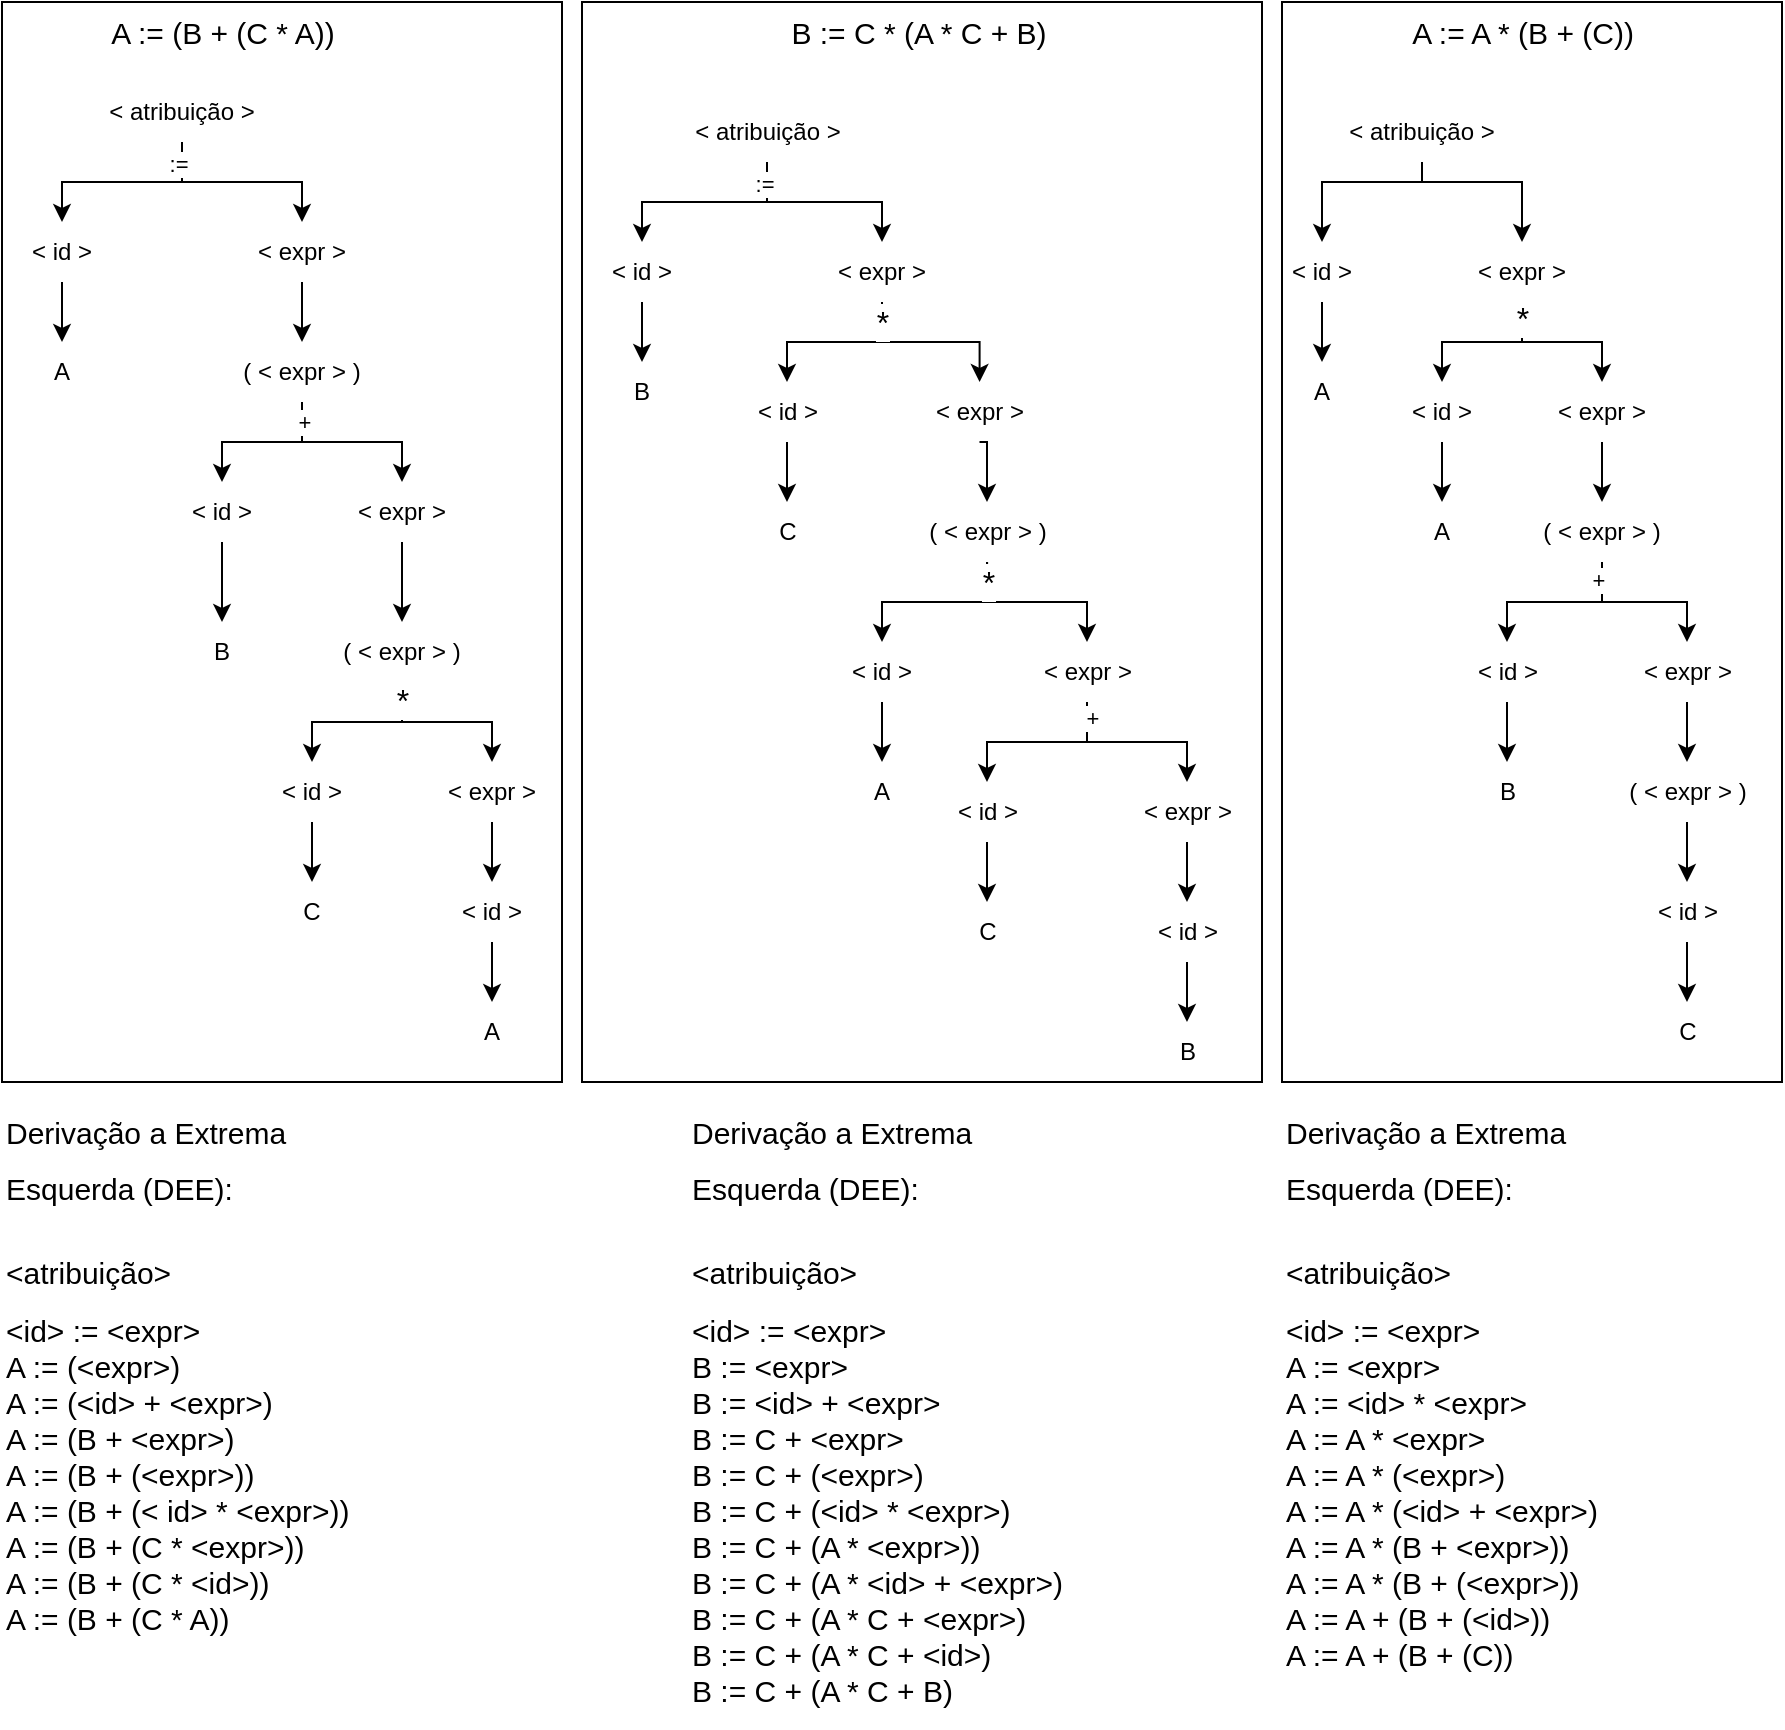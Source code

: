 <mxfile version="24.2.0" type="github">
  <diagram name="Página-1" id="vxXSESlD7XZ-F8BN0urh">
    <mxGraphModel dx="880" dy="468" grid="1" gridSize="10" guides="1" tooltips="1" connect="1" arrows="1" fold="1" page="1" pageScale="1" pageWidth="827" pageHeight="1169" math="0" shadow="0">
      <root>
        <mxCell id="0" />
        <mxCell id="1" parent="0" />
        <mxCell id="1_XWNxoa_SIUywmF1jDj-64" value="" style="rounded=0;whiteSpace=wrap;html=1;" parent="1" vertex="1">
          <mxGeometry x="640" width="250" height="540" as="geometry" />
        </mxCell>
        <mxCell id="1_XWNxoa_SIUywmF1jDj-63" value="" style="rounded=0;whiteSpace=wrap;html=1;" parent="1" vertex="1">
          <mxGeometry x="290" width="340" height="540" as="geometry" />
        </mxCell>
        <mxCell id="-o285TeNuFn4jJfjmSbg-102" value="" style="rounded=0;whiteSpace=wrap;html=1;" parent="1" vertex="1">
          <mxGeometry width="280" height="540" as="geometry" />
        </mxCell>
        <mxCell id="-o285TeNuFn4jJfjmSbg-8" style="edgeStyle=orthogonalEdgeStyle;rounded=0;orthogonalLoop=1;jettySize=auto;html=1;entryX=0.5;entryY=0;entryDx=0;entryDy=0;" parent="1" source="-o285TeNuFn4jJfjmSbg-1" target="-o285TeNuFn4jJfjmSbg-2" edge="1">
          <mxGeometry relative="1" as="geometry" />
        </mxCell>
        <mxCell id="-o285TeNuFn4jJfjmSbg-9" style="edgeStyle=orthogonalEdgeStyle;rounded=0;orthogonalLoop=1;jettySize=auto;html=1;exitX=0.5;exitY=1;exitDx=0;exitDy=0;entryX=0.5;entryY=0;entryDx=0;entryDy=0;" parent="1" source="-o285TeNuFn4jJfjmSbg-1" target="-o285TeNuFn4jJfjmSbg-3" edge="1">
          <mxGeometry relative="1" as="geometry" />
        </mxCell>
        <mxCell id="-o285TeNuFn4jJfjmSbg-30" value=":=" style="edgeLabel;html=1;align=center;verticalAlign=middle;resizable=0;points=[];" parent="-o285TeNuFn4jJfjmSbg-9" vertex="1" connectable="0">
          <mxGeometry x="-0.78" y="-2" relative="1" as="geometry">
            <mxPoint as="offset" />
          </mxGeometry>
        </mxCell>
        <mxCell id="-o285TeNuFn4jJfjmSbg-1" value="&amp;lt; atribuição &amp;gt;" style="text;html=1;align=center;verticalAlign=middle;whiteSpace=wrap;rounded=0;" parent="1" vertex="1">
          <mxGeometry x="50" y="40" width="80" height="30" as="geometry" />
        </mxCell>
        <mxCell id="-o285TeNuFn4jJfjmSbg-22" style="edgeStyle=orthogonalEdgeStyle;rounded=0;orthogonalLoop=1;jettySize=auto;html=1;exitX=0.5;exitY=1;exitDx=0;exitDy=0;entryX=0.5;entryY=0;entryDx=0;entryDy=0;" parent="1" source="-o285TeNuFn4jJfjmSbg-2" target="-o285TeNuFn4jJfjmSbg-11" edge="1">
          <mxGeometry relative="1" as="geometry" />
        </mxCell>
        <mxCell id="-o285TeNuFn4jJfjmSbg-2" value="&amp;lt; id &amp;gt;" style="text;html=1;align=center;verticalAlign=middle;whiteSpace=wrap;rounded=0;" parent="1" vertex="1">
          <mxGeometry y="110" width="60" height="30" as="geometry" />
        </mxCell>
        <mxCell id="-o285TeNuFn4jJfjmSbg-23" style="edgeStyle=orthogonalEdgeStyle;rounded=0;orthogonalLoop=1;jettySize=auto;html=1;exitX=0.5;exitY=1;exitDx=0;exitDy=0;entryX=0.5;entryY=0;entryDx=0;entryDy=0;" parent="1" source="-o285TeNuFn4jJfjmSbg-3" target="-o285TeNuFn4jJfjmSbg-12" edge="1">
          <mxGeometry relative="1" as="geometry" />
        </mxCell>
        <mxCell id="-o285TeNuFn4jJfjmSbg-3" value="&amp;lt; expr &amp;gt;" style="text;html=1;align=center;verticalAlign=middle;whiteSpace=wrap;rounded=0;" parent="1" vertex="1">
          <mxGeometry x="120" y="110" width="60" height="30" as="geometry" />
        </mxCell>
        <mxCell id="-o285TeNuFn4jJfjmSbg-7" value="&lt;font style=&quot;font-size: 15px;&quot;&gt;A := (B + (C * A))&lt;/font&gt;" style="text;html=1;align=center;verticalAlign=middle;whiteSpace=wrap;rounded=0;fontSize=15;" parent="1" vertex="1">
          <mxGeometry x="42.5" width="135" height="30" as="geometry" />
        </mxCell>
        <mxCell id="-o285TeNuFn4jJfjmSbg-11" value="A" style="text;html=1;align=center;verticalAlign=middle;whiteSpace=wrap;rounded=0;" parent="1" vertex="1">
          <mxGeometry y="170" width="60" height="30" as="geometry" />
        </mxCell>
        <mxCell id="-o285TeNuFn4jJfjmSbg-24" style="edgeStyle=orthogonalEdgeStyle;rounded=0;orthogonalLoop=1;jettySize=auto;html=1;exitX=0.5;exitY=1;exitDx=0;exitDy=0;entryX=0.5;entryY=0;entryDx=0;entryDy=0;" parent="1" source="-o285TeNuFn4jJfjmSbg-12" target="-o285TeNuFn4jJfjmSbg-14" edge="1">
          <mxGeometry relative="1" as="geometry" />
        </mxCell>
        <mxCell id="-o285TeNuFn4jJfjmSbg-25" style="edgeStyle=orthogonalEdgeStyle;rounded=0;orthogonalLoop=1;jettySize=auto;html=1;exitX=0.5;exitY=1;exitDx=0;exitDy=0;entryX=0.5;entryY=0;entryDx=0;entryDy=0;" parent="1" source="-o285TeNuFn4jJfjmSbg-12" target="-o285TeNuFn4jJfjmSbg-16" edge="1">
          <mxGeometry relative="1" as="geometry" />
        </mxCell>
        <mxCell id="-o285TeNuFn4jJfjmSbg-31" value="+" style="edgeLabel;html=1;align=center;verticalAlign=middle;resizable=0;points=[];" parent="-o285TeNuFn4jJfjmSbg-25" vertex="1" connectable="0">
          <mxGeometry x="-0.778" y="1" relative="1" as="geometry">
            <mxPoint as="offset" />
          </mxGeometry>
        </mxCell>
        <mxCell id="-o285TeNuFn4jJfjmSbg-12" value="( &amp;lt; expr &amp;gt; )" style="text;html=1;align=center;verticalAlign=middle;whiteSpace=wrap;rounded=0;" parent="1" vertex="1">
          <mxGeometry x="115" y="170" width="70" height="30" as="geometry" />
        </mxCell>
        <mxCell id="-o285TeNuFn4jJfjmSbg-33" style="edgeStyle=orthogonalEdgeStyle;rounded=0;orthogonalLoop=1;jettySize=auto;html=1;exitX=0.5;exitY=1;exitDx=0;exitDy=0;entryX=0.5;entryY=0;entryDx=0;entryDy=0;" parent="1" source="-o285TeNuFn4jJfjmSbg-14" target="-o285TeNuFn4jJfjmSbg-32" edge="1">
          <mxGeometry relative="1" as="geometry" />
        </mxCell>
        <mxCell id="-o285TeNuFn4jJfjmSbg-14" value="&amp;lt; id &amp;gt;" style="text;html=1;align=center;verticalAlign=middle;whiteSpace=wrap;rounded=0;" parent="1" vertex="1">
          <mxGeometry x="80" y="240" width="60" height="30" as="geometry" />
        </mxCell>
        <mxCell id="-o285TeNuFn4jJfjmSbg-26" style="edgeStyle=orthogonalEdgeStyle;rounded=0;orthogonalLoop=1;jettySize=auto;html=1;exitX=0.5;exitY=1;exitDx=0;exitDy=0;entryX=0.5;entryY=0;entryDx=0;entryDy=0;" parent="1" source="-o285TeNuFn4jJfjmSbg-16" target="-o285TeNuFn4jJfjmSbg-19" edge="1">
          <mxGeometry relative="1" as="geometry" />
        </mxCell>
        <mxCell id="-o285TeNuFn4jJfjmSbg-16" value="&amp;lt; expr &amp;gt;" style="text;html=1;align=center;verticalAlign=middle;whiteSpace=wrap;rounded=0;" parent="1" vertex="1">
          <mxGeometry x="170" y="240" width="60" height="30" as="geometry" />
        </mxCell>
        <mxCell id="-o285TeNuFn4jJfjmSbg-27" style="edgeStyle=orthogonalEdgeStyle;rounded=0;orthogonalLoop=1;jettySize=auto;html=1;exitX=0.5;exitY=1;exitDx=0;exitDy=0;entryX=0.5;entryY=0;entryDx=0;entryDy=0;" parent="1" source="-o285TeNuFn4jJfjmSbg-19" target="-o285TeNuFn4jJfjmSbg-20" edge="1">
          <mxGeometry relative="1" as="geometry" />
        </mxCell>
        <mxCell id="-o285TeNuFn4jJfjmSbg-28" style="edgeStyle=orthogonalEdgeStyle;rounded=0;orthogonalLoop=1;jettySize=auto;html=1;exitX=0.5;exitY=1;exitDx=0;exitDy=0;entryX=0.5;entryY=0;entryDx=0;entryDy=0;" parent="1" source="-o285TeNuFn4jJfjmSbg-19" target="-o285TeNuFn4jJfjmSbg-21" edge="1">
          <mxGeometry relative="1" as="geometry" />
        </mxCell>
        <mxCell id="9Lkq-D2Bd-ajzbh_nx7A-3" value="&lt;font style=&quot;font-size: 16px;&quot;&gt;*&lt;/font&gt;" style="edgeLabel;html=1;align=center;verticalAlign=middle;resizable=0;points=[];" parent="-o285TeNuFn4jJfjmSbg-28" vertex="1" connectable="0">
          <mxGeometry x="-0.783" y="-1" relative="1" as="geometry">
            <mxPoint x="1" as="offset" />
          </mxGeometry>
        </mxCell>
        <mxCell id="-o285TeNuFn4jJfjmSbg-19" value="( &amp;lt; expr &amp;gt; )" style="text;html=1;align=center;verticalAlign=middle;whiteSpace=wrap;rounded=0;" parent="1" vertex="1">
          <mxGeometry x="165" y="310" width="70" height="30" as="geometry" />
        </mxCell>
        <mxCell id="-o285TeNuFn4jJfjmSbg-39" style="edgeStyle=orthogonalEdgeStyle;rounded=0;orthogonalLoop=1;jettySize=auto;html=1;exitX=0.5;exitY=1;exitDx=0;exitDy=0;entryX=0.5;entryY=0;entryDx=0;entryDy=0;" parent="1" source="-o285TeNuFn4jJfjmSbg-20" target="-o285TeNuFn4jJfjmSbg-37" edge="1">
          <mxGeometry relative="1" as="geometry" />
        </mxCell>
        <mxCell id="-o285TeNuFn4jJfjmSbg-20" value="&amp;lt; id &amp;gt;" style="text;html=1;align=center;verticalAlign=middle;whiteSpace=wrap;rounded=0;" parent="1" vertex="1">
          <mxGeometry x="125" y="380" width="60" height="30" as="geometry" />
        </mxCell>
        <mxCell id="-o285TeNuFn4jJfjmSbg-36" style="edgeStyle=orthogonalEdgeStyle;rounded=0;orthogonalLoop=1;jettySize=auto;html=1;exitX=0.5;exitY=1;exitDx=0;exitDy=0;" parent="1" source="-o285TeNuFn4jJfjmSbg-21" target="-o285TeNuFn4jJfjmSbg-34" edge="1">
          <mxGeometry relative="1" as="geometry" />
        </mxCell>
        <mxCell id="-o285TeNuFn4jJfjmSbg-21" value="&amp;lt; expr &amp;gt;" style="text;html=1;align=center;verticalAlign=middle;whiteSpace=wrap;rounded=0;" parent="1" vertex="1">
          <mxGeometry x="215" y="380" width="60" height="30" as="geometry" />
        </mxCell>
        <mxCell id="-o285TeNuFn4jJfjmSbg-32" value="B" style="text;html=1;align=center;verticalAlign=middle;whiteSpace=wrap;rounded=0;" parent="1" vertex="1">
          <mxGeometry x="80" y="310" width="60" height="30" as="geometry" />
        </mxCell>
        <mxCell id="-o285TeNuFn4jJfjmSbg-40" style="edgeStyle=orthogonalEdgeStyle;rounded=0;orthogonalLoop=1;jettySize=auto;html=1;exitX=0.5;exitY=1;exitDx=0;exitDy=0;entryX=0.5;entryY=0;entryDx=0;entryDy=0;" parent="1" source="-o285TeNuFn4jJfjmSbg-34" target="-o285TeNuFn4jJfjmSbg-38" edge="1">
          <mxGeometry relative="1" as="geometry" />
        </mxCell>
        <mxCell id="-o285TeNuFn4jJfjmSbg-34" value="&amp;lt; id &amp;gt;" style="text;html=1;align=center;verticalAlign=middle;whiteSpace=wrap;rounded=0;" parent="1" vertex="1">
          <mxGeometry x="215" y="440" width="60" height="30" as="geometry" />
        </mxCell>
        <mxCell id="-o285TeNuFn4jJfjmSbg-37" value="C" style="text;html=1;align=center;verticalAlign=middle;whiteSpace=wrap;rounded=0;" parent="1" vertex="1">
          <mxGeometry x="125" y="440" width="60" height="30" as="geometry" />
        </mxCell>
        <mxCell id="-o285TeNuFn4jJfjmSbg-38" value="A" style="text;html=1;align=center;verticalAlign=middle;whiteSpace=wrap;rounded=0;" parent="1" vertex="1">
          <mxGeometry x="215" y="500" width="60" height="30" as="geometry" />
        </mxCell>
        <mxCell id="-o285TeNuFn4jJfjmSbg-44" value="&lt;font style=&quot;font-size: 15px;&quot;&gt;B := C * (A * C + B)&lt;/font&gt;" style="text;html=1;align=center;verticalAlign=middle;whiteSpace=wrap;rounded=0;fontSize=15;" parent="1" vertex="1">
          <mxGeometry x="391.25" width="135" height="30" as="geometry" />
        </mxCell>
        <mxCell id="-o285TeNuFn4jJfjmSbg-50" style="edgeStyle=orthogonalEdgeStyle;rounded=0;orthogonalLoop=1;jettySize=auto;html=1;entryX=0.5;entryY=0;entryDx=0;entryDy=0;" parent="1" source="-o285TeNuFn4jJfjmSbg-53" target="-o285TeNuFn4jJfjmSbg-54" edge="1">
          <mxGeometry relative="1" as="geometry" />
        </mxCell>
        <mxCell id="-o285TeNuFn4jJfjmSbg-51" style="edgeStyle=orthogonalEdgeStyle;rounded=0;orthogonalLoop=1;jettySize=auto;html=1;exitX=0.5;exitY=1;exitDx=0;exitDy=0;entryX=0.5;entryY=0;entryDx=0;entryDy=0;" parent="1" source="-o285TeNuFn4jJfjmSbg-53" target="-o285TeNuFn4jJfjmSbg-55" edge="1">
          <mxGeometry relative="1" as="geometry" />
        </mxCell>
        <mxCell id="-o285TeNuFn4jJfjmSbg-52" value=":=" style="edgeLabel;html=1;align=center;verticalAlign=middle;resizable=0;points=[];" parent="-o285TeNuFn4jJfjmSbg-51" vertex="1" connectable="0">
          <mxGeometry x="-0.78" y="-2" relative="1" as="geometry">
            <mxPoint as="offset" />
          </mxGeometry>
        </mxCell>
        <mxCell id="-o285TeNuFn4jJfjmSbg-53" value="&amp;lt; atribuição &amp;gt;" style="text;html=1;align=center;verticalAlign=middle;whiteSpace=wrap;rounded=0;" parent="1" vertex="1">
          <mxGeometry x="342.5" y="50" width="80" height="30" as="geometry" />
        </mxCell>
        <mxCell id="-o285TeNuFn4jJfjmSbg-92" style="edgeStyle=orthogonalEdgeStyle;rounded=0;orthogonalLoop=1;jettySize=auto;html=1;exitX=0.5;exitY=1;exitDx=0;exitDy=0;entryX=0.5;entryY=0;entryDx=0;entryDy=0;" parent="1" source="-o285TeNuFn4jJfjmSbg-54" target="-o285TeNuFn4jJfjmSbg-84" edge="1">
          <mxGeometry relative="1" as="geometry" />
        </mxCell>
        <mxCell id="-o285TeNuFn4jJfjmSbg-54" value="&amp;lt; id &amp;gt;" style="text;html=1;align=center;verticalAlign=middle;whiteSpace=wrap;rounded=0;" parent="1" vertex="1">
          <mxGeometry x="290" y="120" width="60" height="30" as="geometry" />
        </mxCell>
        <mxCell id="-o285TeNuFn4jJfjmSbg-62" style="edgeStyle=orthogonalEdgeStyle;rounded=0;orthogonalLoop=1;jettySize=auto;html=1;exitX=0.5;exitY=1;exitDx=0;exitDy=0;entryX=0.5;entryY=0;entryDx=0;entryDy=0;" parent="1" source="-o285TeNuFn4jJfjmSbg-55" target="-o285TeNuFn4jJfjmSbg-60" edge="1">
          <mxGeometry relative="1" as="geometry" />
        </mxCell>
        <mxCell id="-o285TeNuFn4jJfjmSbg-69" style="edgeStyle=orthogonalEdgeStyle;rounded=0;orthogonalLoop=1;jettySize=auto;html=1;exitX=0.5;exitY=1;exitDx=0;exitDy=0;" parent="1" source="-o285TeNuFn4jJfjmSbg-55" target="-o285TeNuFn4jJfjmSbg-66" edge="1">
          <mxGeometry relative="1" as="geometry" />
        </mxCell>
        <mxCell id="-o285TeNuFn4jJfjmSbg-81" value="&lt;font style=&quot;font-size: 16px;&quot;&gt;*&lt;/font&gt;" style="edgeLabel;html=1;align=center;verticalAlign=middle;resizable=0;points=[];fontSize=16;" parent="-o285TeNuFn4jJfjmSbg-69" vertex="1" connectable="0">
          <mxGeometry x="-0.853" y="2" relative="1" as="geometry">
            <mxPoint x="-2" y="3" as="offset" />
          </mxGeometry>
        </mxCell>
        <mxCell id="-o285TeNuFn4jJfjmSbg-55" value="&amp;lt; expr &amp;gt;" style="text;html=1;align=center;verticalAlign=middle;whiteSpace=wrap;rounded=0;" parent="1" vertex="1">
          <mxGeometry x="410" y="120" width="60" height="30" as="geometry" />
        </mxCell>
        <mxCell id="-o285TeNuFn4jJfjmSbg-91" style="edgeStyle=orthogonalEdgeStyle;rounded=0;orthogonalLoop=1;jettySize=auto;html=1;exitX=0.5;exitY=1;exitDx=0;exitDy=0;entryX=0.5;entryY=0;entryDx=0;entryDy=0;" parent="1" source="-o285TeNuFn4jJfjmSbg-60" target="-o285TeNuFn4jJfjmSbg-86" edge="1">
          <mxGeometry relative="1" as="geometry" />
        </mxCell>
        <mxCell id="-o285TeNuFn4jJfjmSbg-60" value="&amp;lt; id &amp;gt;" style="text;html=1;align=center;verticalAlign=middle;whiteSpace=wrap;rounded=0;" parent="1" vertex="1">
          <mxGeometry x="362.5" y="190" width="60" height="30" as="geometry" />
        </mxCell>
        <mxCell id="-o285TeNuFn4jJfjmSbg-65" style="edgeStyle=orthogonalEdgeStyle;rounded=0;orthogonalLoop=1;jettySize=auto;html=1;exitX=0.5;exitY=1;exitDx=0;exitDy=0;entryX=0.5;entryY=0;entryDx=0;entryDy=0;" parent="1" source="-o285TeNuFn4jJfjmSbg-66" target="-o285TeNuFn4jJfjmSbg-68" edge="1">
          <mxGeometry relative="1" as="geometry" />
        </mxCell>
        <mxCell id="-o285TeNuFn4jJfjmSbg-66" value="&amp;lt; expr &amp;gt;" style="text;html=1;align=center;verticalAlign=middle;whiteSpace=wrap;rounded=0;" parent="1" vertex="1">
          <mxGeometry x="458.75" y="190" width="60" height="30" as="geometry" />
        </mxCell>
        <mxCell id="-o285TeNuFn4jJfjmSbg-74" style="edgeStyle=orthogonalEdgeStyle;rounded=0;orthogonalLoop=1;jettySize=auto;html=1;exitX=0.5;exitY=1;exitDx=0;exitDy=0;" parent="1" source="-o285TeNuFn4jJfjmSbg-68" target="-o285TeNuFn4jJfjmSbg-73" edge="1">
          <mxGeometry relative="1" as="geometry" />
        </mxCell>
        <mxCell id="-o285TeNuFn4jJfjmSbg-75" style="edgeStyle=orthogonalEdgeStyle;rounded=0;orthogonalLoop=1;jettySize=auto;html=1;" parent="1" source="-o285TeNuFn4jJfjmSbg-68" target="-o285TeNuFn4jJfjmSbg-71" edge="1">
          <mxGeometry relative="1" as="geometry" />
        </mxCell>
        <mxCell id="-o285TeNuFn4jJfjmSbg-82" value="*" style="edgeLabel;html=1;align=center;verticalAlign=middle;resizable=0;points=[];fontSize=16;" parent="-o285TeNuFn4jJfjmSbg-75" vertex="1" connectable="0">
          <mxGeometry x="-0.758" y="2" relative="1" as="geometry">
            <mxPoint x="-2" y="-1" as="offset" />
          </mxGeometry>
        </mxCell>
        <mxCell id="-o285TeNuFn4jJfjmSbg-68" value="( &amp;lt; expr &amp;gt; )" style="text;html=1;align=center;verticalAlign=middle;whiteSpace=wrap;rounded=0;" parent="1" vertex="1">
          <mxGeometry x="458.75" y="250" width="67.5" height="30" as="geometry" />
        </mxCell>
        <mxCell id="-o285TeNuFn4jJfjmSbg-90" style="edgeStyle=orthogonalEdgeStyle;rounded=0;orthogonalLoop=1;jettySize=auto;html=1;exitX=0.5;exitY=1;exitDx=0;exitDy=0;entryX=0.5;entryY=0;entryDx=0;entryDy=0;" parent="1" source="-o285TeNuFn4jJfjmSbg-71" target="-o285TeNuFn4jJfjmSbg-87" edge="1">
          <mxGeometry relative="1" as="geometry" />
        </mxCell>
        <mxCell id="-o285TeNuFn4jJfjmSbg-71" value="&amp;lt; id &amp;gt;" style="text;html=1;align=center;verticalAlign=middle;whiteSpace=wrap;rounded=0;" parent="1" vertex="1">
          <mxGeometry x="410" y="320" width="60" height="30" as="geometry" />
        </mxCell>
        <mxCell id="-o285TeNuFn4jJfjmSbg-79" style="edgeStyle=orthogonalEdgeStyle;rounded=0;orthogonalLoop=1;jettySize=auto;html=1;exitX=0.5;exitY=1;exitDx=0;exitDy=0;" parent="1" source="-o285TeNuFn4jJfjmSbg-73" target="-o285TeNuFn4jJfjmSbg-78" edge="1">
          <mxGeometry relative="1" as="geometry" />
        </mxCell>
        <mxCell id="-o285TeNuFn4jJfjmSbg-80" style="edgeStyle=orthogonalEdgeStyle;rounded=0;orthogonalLoop=1;jettySize=auto;html=1;exitX=0.5;exitY=1;exitDx=0;exitDy=0;" parent="1" source="-o285TeNuFn4jJfjmSbg-73" target="-o285TeNuFn4jJfjmSbg-77" edge="1">
          <mxGeometry relative="1" as="geometry" />
        </mxCell>
        <mxCell id="-o285TeNuFn4jJfjmSbg-83" value="+" style="edgeLabel;html=1;align=center;verticalAlign=middle;resizable=0;points=[];" parent="-o285TeNuFn4jJfjmSbg-80" vertex="1" connectable="0">
          <mxGeometry x="-0.831" y="2" relative="1" as="geometry">
            <mxPoint as="offset" />
          </mxGeometry>
        </mxCell>
        <mxCell id="-o285TeNuFn4jJfjmSbg-73" value="&amp;lt; expr &amp;gt;" style="text;html=1;align=center;verticalAlign=middle;whiteSpace=wrap;rounded=0;" parent="1" vertex="1">
          <mxGeometry x="512.5" y="320" width="60" height="30" as="geometry" />
        </mxCell>
        <mxCell id="-o285TeNuFn4jJfjmSbg-93" style="edgeStyle=orthogonalEdgeStyle;rounded=0;orthogonalLoop=1;jettySize=auto;html=1;exitX=0.5;exitY=1;exitDx=0;exitDy=0;entryX=0.5;entryY=0;entryDx=0;entryDy=0;" parent="1" source="-o285TeNuFn4jJfjmSbg-77" target="-o285TeNuFn4jJfjmSbg-88" edge="1">
          <mxGeometry relative="1" as="geometry" />
        </mxCell>
        <mxCell id="-o285TeNuFn4jJfjmSbg-77" value="&amp;lt; id &amp;gt;" style="text;html=1;align=center;verticalAlign=middle;whiteSpace=wrap;rounded=0;" parent="1" vertex="1">
          <mxGeometry x="462.5" y="390" width="60" height="30" as="geometry" />
        </mxCell>
        <mxCell id="-o285TeNuFn4jJfjmSbg-94" style="edgeStyle=orthogonalEdgeStyle;rounded=0;orthogonalLoop=1;jettySize=auto;html=1;exitX=0.5;exitY=1;exitDx=0;exitDy=0;entryX=0.5;entryY=0;entryDx=0;entryDy=0;" parent="1" source="-o285TeNuFn4jJfjmSbg-78" edge="1">
          <mxGeometry relative="1" as="geometry">
            <mxPoint x="592.5" y="450" as="targetPoint" />
          </mxGeometry>
        </mxCell>
        <mxCell id="-o285TeNuFn4jJfjmSbg-78" value="&amp;lt; expr &amp;gt;" style="text;html=1;align=center;verticalAlign=middle;whiteSpace=wrap;rounded=0;" parent="1" vertex="1">
          <mxGeometry x="562.5" y="390" width="60" height="30" as="geometry" />
        </mxCell>
        <mxCell id="-o285TeNuFn4jJfjmSbg-84" value="B" style="text;html=1;align=center;verticalAlign=middle;whiteSpace=wrap;rounded=0;" parent="1" vertex="1">
          <mxGeometry x="290" y="180" width="60" height="30" as="geometry" />
        </mxCell>
        <mxCell id="-o285TeNuFn4jJfjmSbg-86" value="C" style="text;html=1;align=center;verticalAlign=middle;whiteSpace=wrap;rounded=0;" parent="1" vertex="1">
          <mxGeometry x="362.5" y="250" width="60" height="30" as="geometry" />
        </mxCell>
        <mxCell id="-o285TeNuFn4jJfjmSbg-87" value="A" style="text;html=1;align=center;verticalAlign=middle;whiteSpace=wrap;rounded=0;" parent="1" vertex="1">
          <mxGeometry x="410" y="380" width="60" height="30" as="geometry" />
        </mxCell>
        <mxCell id="-o285TeNuFn4jJfjmSbg-88" value="C" style="text;html=1;align=center;verticalAlign=middle;whiteSpace=wrap;rounded=0;" parent="1" vertex="1">
          <mxGeometry x="462.5" y="450" width="60" height="30" as="geometry" />
        </mxCell>
        <mxCell id="-o285TeNuFn4jJfjmSbg-98" style="edgeStyle=orthogonalEdgeStyle;rounded=0;orthogonalLoop=1;jettySize=auto;html=1;exitX=0.5;exitY=1;exitDx=0;exitDy=0;entryX=0.5;entryY=0;entryDx=0;entryDy=0;" parent="1" source="-o285TeNuFn4jJfjmSbg-95" target="-o285TeNuFn4jJfjmSbg-97" edge="1">
          <mxGeometry relative="1" as="geometry" />
        </mxCell>
        <mxCell id="-o285TeNuFn4jJfjmSbg-95" value="&amp;lt; id &amp;gt;" style="text;html=1;align=center;verticalAlign=middle;whiteSpace=wrap;rounded=0;" parent="1" vertex="1">
          <mxGeometry x="562.5" y="450" width="60" height="30" as="geometry" />
        </mxCell>
        <mxCell id="-o285TeNuFn4jJfjmSbg-97" value="B" style="text;html=1;align=center;verticalAlign=middle;whiteSpace=wrap;rounded=0;" parent="1" vertex="1">
          <mxGeometry x="562.5" y="510" width="60" height="30" as="geometry" />
        </mxCell>
        <mxCell id="9Lkq-D2Bd-ajzbh_nx7A-1" value="&lt;h1 style=&quot;margin-top: 0px; font-size: 15px;&quot;&gt;&lt;span style=&quot;font-weight: 400;&quot;&gt;Derivação a Extrema&lt;/span&gt;&lt;/h1&gt;&lt;h1 style=&quot;margin-top: 0px; font-size: 15px;&quot;&gt;&lt;span style=&quot;font-weight: 400;&quot;&gt;Esquerda (DEE):&lt;/span&gt;&lt;/h1&gt;&lt;div&gt;&lt;span style=&quot;font-weight: 400;&quot;&gt;&lt;br&gt;&lt;/span&gt;&lt;/div&gt;&lt;h1 style=&quot;margin-top: 0px; font-size: 15px;&quot;&gt;&lt;font style=&quot;font-size: 15px;&quot;&gt;&lt;span style=&quot;background-color: initial; font-weight: normal;&quot;&gt;&amp;lt;atribuição&amp;gt;&lt;/span&gt;&lt;/font&gt;&lt;/h1&gt;&lt;div&gt;&lt;font style=&quot;font-size: 15px;&quot;&gt;&lt;span style=&quot;background-color: initial; font-weight: normal;&quot;&gt;&amp;lt;id&amp;gt; := &amp;lt;expr&amp;gt;&lt;/span&gt;&lt;/font&gt;&lt;/div&gt;&lt;div style=&quot;font-size: 15px;&quot;&gt;&lt;span style=&quot;background-color: initial;&quot;&gt;&lt;font style=&quot;font-size: 15px;&quot;&gt;A := (&amp;lt;expr&amp;gt;)&lt;/font&gt;&lt;/span&gt;&lt;/div&gt;&lt;div style=&quot;font-size: 15px;&quot;&gt;&lt;span style=&quot;background-color: initial;&quot;&gt;&lt;font style=&quot;font-size: 15px;&quot;&gt;A := (&amp;lt;id&amp;gt; + &amp;lt;expr&amp;gt;)&lt;/font&gt;&lt;/span&gt;&lt;/div&gt;&lt;div style=&quot;font-size: 15px;&quot;&gt;&lt;span style=&quot;background-color: initial;&quot;&gt;&lt;font style=&quot;font-size: 15px;&quot;&gt;A := (B + &amp;lt;expr&amp;gt;)&lt;/font&gt;&lt;/span&gt;&lt;/div&gt;&lt;div style=&quot;font-size: 15px;&quot;&gt;&lt;span style=&quot;background-color: initial;&quot;&gt;&lt;font style=&quot;font-size: 15px;&quot;&gt;A := (B + (&amp;lt;expr&amp;gt;))&amp;nbsp;&lt;/font&gt;&lt;/span&gt;&lt;/div&gt;&lt;div style=&quot;font-size: 15px;&quot;&gt;&lt;span style=&quot;background-color: initial;&quot;&gt;&lt;font style=&quot;font-size: 15px;&quot;&gt;A := (B + (&amp;lt; id&amp;gt; * &amp;lt;expr&amp;gt;))&lt;/font&gt;&lt;/span&gt;&lt;/div&gt;&lt;div style=&quot;font-size: 15px;&quot;&gt;&lt;span style=&quot;background-color: initial;&quot;&gt;&lt;font style=&quot;font-size: 15px;&quot;&gt;A := (B + (C * &amp;lt;expr&amp;gt;))&lt;br&gt;A := (B + (C * &amp;lt;id&amp;gt;))&lt;br&gt;A := (B + (C * A))&amp;nbsp;&lt;/font&gt;&lt;/span&gt;&lt;/div&gt;" style="text;html=1;whiteSpace=wrap;overflow=hidden;rounded=0;" parent="1" vertex="1">
          <mxGeometry y="550" width="180" height="290" as="geometry" />
        </mxCell>
        <mxCell id="9Lkq-D2Bd-ajzbh_nx7A-4" value="&lt;h1 style=&quot;margin-top: 0px; font-size: 15px;&quot;&gt;&lt;span style=&quot;font-weight: 400;&quot;&gt;Derivação a Extrema&lt;/span&gt;&lt;/h1&gt;&lt;h1 style=&quot;margin-top: 0px; font-size: 15px;&quot;&gt;&lt;span style=&quot;font-weight: 400;&quot;&gt;Esquerda (DEE):&lt;/span&gt;&lt;/h1&gt;&lt;div&gt;&lt;span style=&quot;font-weight: 400;&quot;&gt;&lt;br&gt;&lt;/span&gt;&lt;/div&gt;&lt;h1 style=&quot;margin-top: 0px; font-size: 15px;&quot;&gt;&lt;font style=&quot;font-size: 15px;&quot;&gt;&lt;span style=&quot;background-color: initial; font-weight: normal;&quot;&gt;&amp;lt;atribuição&amp;gt;&lt;/span&gt;&lt;br&gt;&lt;/font&gt;&lt;/h1&gt;&lt;div&gt;&lt;font style=&quot;font-size: 15px;&quot;&gt;&amp;lt;id&amp;gt; := &amp;lt;expr&amp;gt;&lt;/font&gt;&lt;/div&gt;&lt;div style=&quot;font-size: 15px;&quot;&gt;&lt;span style=&quot;background-color: initial;&quot;&gt;B := &amp;lt;expr&amp;gt;&lt;/span&gt;&lt;br&gt;&lt;/div&gt;&lt;div style=&quot;font-size: 15px;&quot;&gt;&lt;span style=&quot;background-color: initial;&quot;&gt;&lt;font style=&quot;font-size: 15px;&quot;&gt;B := &amp;lt;id&amp;gt; + &amp;lt;expr&amp;gt;&lt;/font&gt;&lt;/span&gt;&lt;/div&gt;&lt;div style=&quot;font-size: 15px;&quot;&gt;&lt;span style=&quot;background-color: initial;&quot;&gt;&lt;font style=&quot;font-size: 15px;&quot;&gt;B := C + &amp;lt;expr&amp;gt;&lt;/font&gt;&lt;/span&gt;&lt;/div&gt;&lt;div style=&quot;font-size: 15px;&quot;&gt;&lt;span style=&quot;background-color: initial;&quot;&gt;&lt;font style=&quot;font-size: 15px;&quot;&gt;B := C + (&amp;lt;expr&amp;gt;)&lt;/font&gt;&lt;/span&gt;&lt;/div&gt;&lt;div style=&quot;font-size: 15px;&quot;&gt;&lt;span style=&quot;background-color: initial;&quot;&gt;&lt;font style=&quot;font-size: 15px;&quot;&gt;B := C + (&amp;lt;id&amp;gt; * &amp;lt;expr&amp;gt;)&amp;nbsp;&lt;/font&gt;&lt;/span&gt;&lt;/div&gt;&lt;div style=&quot;font-size: 15px;&quot;&gt;&lt;span style=&quot;background-color: initial;&quot;&gt;&lt;font style=&quot;font-size: 15px;&quot;&gt;B := C + (A * &amp;lt;expr&amp;gt;))&lt;/font&gt;&lt;/span&gt;&lt;/div&gt;&lt;div style=&quot;font-size: 15px;&quot;&gt;&lt;span style=&quot;background-color: initial;&quot;&gt;&lt;font style=&quot;font-size: 15px;&quot;&gt;B := C + (A * &amp;lt;id&amp;gt; + &amp;lt;expr&amp;gt;)&lt;br&gt;B := C + (A * C + &amp;lt;expr&amp;gt;)&lt;br&gt;B := C + (A * C + &amp;lt;id&amp;gt;)&lt;/font&gt;&lt;/span&gt;&lt;/div&gt;&lt;div style=&quot;font-size: 15px;&quot;&gt;&lt;span style=&quot;background-color: initial;&quot;&gt;B := C + (A * C + B)&amp;nbsp;&lt;/span&gt;&lt;span style=&quot;background-color: initial;&quot;&gt;&lt;font style=&quot;font-size: 15px;&quot;&gt;&amp;nbsp;&lt;/font&gt;&lt;/span&gt;&lt;/div&gt;" style="text;html=1;whiteSpace=wrap;overflow=hidden;rounded=0;" parent="1" vertex="1">
          <mxGeometry x="342.5" y="550" width="200" height="310" as="geometry" />
        </mxCell>
        <mxCell id="1_XWNxoa_SIUywmF1jDj-4" style="edgeStyle=orthogonalEdgeStyle;rounded=0;orthogonalLoop=1;jettySize=auto;html=1;exitX=0.5;exitY=1;exitDx=0;exitDy=0;entryX=0.5;entryY=0;entryDx=0;entryDy=0;" parent="1" source="1_XWNxoa_SIUywmF1jDj-32" edge="1">
          <mxGeometry relative="1" as="geometry">
            <mxPoint x="670" y="150" as="sourcePoint" />
            <mxPoint x="660" y="180" as="targetPoint" />
            <Array as="points" />
          </mxGeometry>
        </mxCell>
        <mxCell id="1_XWNxoa_SIUywmF1jDj-42" style="edgeStyle=orthogonalEdgeStyle;rounded=0;orthogonalLoop=1;jettySize=auto;html=1;entryX=0.5;entryY=0;entryDx=0;entryDy=0;" parent="1" source="1_XWNxoa_SIUywmF1jDj-6" target="1_XWNxoa_SIUywmF1jDj-40" edge="1">
          <mxGeometry relative="1" as="geometry" />
        </mxCell>
        <mxCell id="1_XWNxoa_SIUywmF1jDj-43" style="edgeStyle=orthogonalEdgeStyle;rounded=0;orthogonalLoop=1;jettySize=auto;html=1;exitX=0.5;exitY=1;exitDx=0;exitDy=0;entryX=0.5;entryY=0;entryDx=0;entryDy=0;" parent="1" source="1_XWNxoa_SIUywmF1jDj-6" target="1_XWNxoa_SIUywmF1jDj-41" edge="1">
          <mxGeometry relative="1" as="geometry" />
        </mxCell>
        <mxCell id="1_XWNxoa_SIUywmF1jDj-44" value="*" style="edgeLabel;html=1;align=center;verticalAlign=middle;resizable=0;points=[];fontSize=16;" parent="1_XWNxoa_SIUywmF1jDj-43" vertex="1" connectable="0">
          <mxGeometry x="-0.815" relative="1" as="geometry">
            <mxPoint as="offset" />
          </mxGeometry>
        </mxCell>
        <mxCell id="1_XWNxoa_SIUywmF1jDj-6" value="&amp;lt; expr &amp;gt;" style="text;html=1;align=center;verticalAlign=middle;whiteSpace=wrap;rounded=0;" parent="1" vertex="1">
          <mxGeometry x="730" y="120" width="60" height="30" as="geometry" />
        </mxCell>
        <mxCell id="1_XWNxoa_SIUywmF1jDj-34" style="edgeStyle=orthogonalEdgeStyle;rounded=0;orthogonalLoop=1;jettySize=auto;html=1;entryX=0.5;entryY=0;entryDx=0;entryDy=0;exitX=0.5;exitY=1;exitDx=0;exitDy=0;" parent="1" source="1_XWNxoa_SIUywmF1jDj-29" edge="1">
          <mxGeometry relative="1" as="geometry">
            <mxPoint x="720" y="80" as="sourcePoint" />
            <mxPoint x="660" y="120" as="targetPoint" />
            <Array as="points">
              <mxPoint x="710" y="90" />
              <mxPoint x="660" y="90" />
            </Array>
          </mxGeometry>
        </mxCell>
        <mxCell id="1_XWNxoa_SIUywmF1jDj-36" style="edgeStyle=orthogonalEdgeStyle;rounded=0;orthogonalLoop=1;jettySize=auto;html=1;exitX=0.5;exitY=1;exitDx=0;exitDy=0;" parent="1" source="1_XWNxoa_SIUywmF1jDj-29" target="1_XWNxoa_SIUywmF1jDj-6" edge="1">
          <mxGeometry relative="1" as="geometry">
            <Array as="points">
              <mxPoint x="710" y="90" />
              <mxPoint x="760" y="90" />
            </Array>
          </mxGeometry>
        </mxCell>
        <mxCell id="1_XWNxoa_SIUywmF1jDj-29" value="&amp;lt; atribuição &amp;gt;" style="text;html=1;align=center;verticalAlign=middle;whiteSpace=wrap;rounded=0;" parent="1" vertex="1">
          <mxGeometry x="670" y="50" width="80" height="30" as="geometry" />
        </mxCell>
        <mxCell id="1_XWNxoa_SIUywmF1jDj-32" value="&amp;lt; id &amp;gt;" style="text;html=1;align=center;verticalAlign=middle;whiteSpace=wrap;rounded=0;" parent="1" vertex="1">
          <mxGeometry x="630" y="120" width="60" height="30" as="geometry" />
        </mxCell>
        <mxCell id="1_XWNxoa_SIUywmF1jDj-33" value="A" style="text;html=1;align=center;verticalAlign=middle;whiteSpace=wrap;rounded=0;" parent="1" vertex="1">
          <mxGeometry x="630" y="180" width="60" height="30" as="geometry" />
        </mxCell>
        <mxCell id="1_XWNxoa_SIUywmF1jDj-47" style="edgeStyle=orthogonalEdgeStyle;rounded=0;orthogonalLoop=1;jettySize=auto;html=1;exitX=0.5;exitY=1;exitDx=0;exitDy=0;" parent="1" source="1_XWNxoa_SIUywmF1jDj-40" target="1_XWNxoa_SIUywmF1jDj-45" edge="1">
          <mxGeometry relative="1" as="geometry" />
        </mxCell>
        <mxCell id="1_XWNxoa_SIUywmF1jDj-40" value="&amp;lt; id &amp;gt;" style="text;html=1;align=center;verticalAlign=middle;whiteSpace=wrap;rounded=0;" parent="1" vertex="1">
          <mxGeometry x="690" y="190" width="60" height="30" as="geometry" />
        </mxCell>
        <mxCell id="1_XWNxoa_SIUywmF1jDj-48" style="edgeStyle=orthogonalEdgeStyle;rounded=0;orthogonalLoop=1;jettySize=auto;html=1;exitX=0.5;exitY=1;exitDx=0;exitDy=0;entryX=0.5;entryY=0;entryDx=0;entryDy=0;" parent="1" source="1_XWNxoa_SIUywmF1jDj-41" target="1_XWNxoa_SIUywmF1jDj-46" edge="1">
          <mxGeometry relative="1" as="geometry" />
        </mxCell>
        <mxCell id="1_XWNxoa_SIUywmF1jDj-41" value="&amp;lt; expr &amp;gt;" style="text;html=1;align=center;verticalAlign=middle;whiteSpace=wrap;rounded=0;" parent="1" vertex="1">
          <mxGeometry x="770" y="190" width="60" height="30" as="geometry" />
        </mxCell>
        <mxCell id="1_XWNxoa_SIUywmF1jDj-45" value="A" style="text;html=1;align=center;verticalAlign=middle;whiteSpace=wrap;rounded=0;" parent="1" vertex="1">
          <mxGeometry x="690" y="250" width="60" height="30" as="geometry" />
        </mxCell>
        <mxCell id="1_XWNxoa_SIUywmF1jDj-56" style="edgeStyle=orthogonalEdgeStyle;rounded=0;orthogonalLoop=1;jettySize=auto;html=1;exitX=0.5;exitY=1;exitDx=0;exitDy=0;entryX=0.5;entryY=0;entryDx=0;entryDy=0;" parent="1" source="1_XWNxoa_SIUywmF1jDj-46" target="1_XWNxoa_SIUywmF1jDj-51" edge="1">
          <mxGeometry relative="1" as="geometry" />
        </mxCell>
        <mxCell id="1_XWNxoa_SIUywmF1jDj-57" style="edgeStyle=orthogonalEdgeStyle;rounded=0;orthogonalLoop=1;jettySize=auto;html=1;exitX=0.5;exitY=1;exitDx=0;exitDy=0;" parent="1" source="1_XWNxoa_SIUywmF1jDj-46" target="1_XWNxoa_SIUywmF1jDj-53" edge="1">
          <mxGeometry relative="1" as="geometry" />
        </mxCell>
        <mxCell id="1_XWNxoa_SIUywmF1jDj-46" value="( &amp;lt; expr &amp;gt; )" style="text;html=1;align=center;verticalAlign=middle;whiteSpace=wrap;rounded=0;" parent="1" vertex="1">
          <mxGeometry x="766.25" y="250" width="67.5" height="30" as="geometry" />
        </mxCell>
        <mxCell id="1_XWNxoa_SIUywmF1jDj-49" value="+" style="edgeLabel;html=1;align=center;verticalAlign=middle;resizable=0;points=[];" parent="1" vertex="1" connectable="0">
          <mxGeometry x="782.497" y="289.653" as="geometry">
            <mxPoint x="15" y="-1" as="offset" />
          </mxGeometry>
        </mxCell>
        <mxCell id="1_XWNxoa_SIUywmF1jDj-50" style="edgeStyle=orthogonalEdgeStyle;rounded=0;orthogonalLoop=1;jettySize=auto;html=1;exitX=0.5;exitY=1;exitDx=0;exitDy=0;entryX=0.5;entryY=0;entryDx=0;entryDy=0;" parent="1" source="1_XWNxoa_SIUywmF1jDj-51" target="1_XWNxoa_SIUywmF1jDj-55" edge="1">
          <mxGeometry relative="1" as="geometry" />
        </mxCell>
        <mxCell id="1_XWNxoa_SIUywmF1jDj-51" value="&amp;lt; id &amp;gt;" style="text;html=1;align=center;verticalAlign=middle;whiteSpace=wrap;rounded=0;" parent="1" vertex="1">
          <mxGeometry x="722.5" y="320" width="60" height="30" as="geometry" />
        </mxCell>
        <mxCell id="1_XWNxoa_SIUywmF1jDj-52" style="edgeStyle=orthogonalEdgeStyle;rounded=0;orthogonalLoop=1;jettySize=auto;html=1;exitX=0.5;exitY=1;exitDx=0;exitDy=0;entryX=0.5;entryY=0;entryDx=0;entryDy=0;" parent="1" source="1_XWNxoa_SIUywmF1jDj-53" target="1_XWNxoa_SIUywmF1jDj-54" edge="1">
          <mxGeometry relative="1" as="geometry" />
        </mxCell>
        <mxCell id="1_XWNxoa_SIUywmF1jDj-53" value="&amp;lt; expr &amp;gt;" style="text;html=1;align=center;verticalAlign=middle;whiteSpace=wrap;rounded=0;" parent="1" vertex="1">
          <mxGeometry x="812.5" y="320" width="60" height="30" as="geometry" />
        </mxCell>
        <mxCell id="1_XWNxoa_SIUywmF1jDj-61" style="edgeStyle=orthogonalEdgeStyle;rounded=0;orthogonalLoop=1;jettySize=auto;html=1;exitX=0.5;exitY=1;exitDx=0;exitDy=0;" parent="1" source="1_XWNxoa_SIUywmF1jDj-54" target="1_XWNxoa_SIUywmF1jDj-59" edge="1">
          <mxGeometry relative="1" as="geometry" />
        </mxCell>
        <mxCell id="1_XWNxoa_SIUywmF1jDj-54" value="( &amp;lt; expr &amp;gt; )" style="text;html=1;align=center;verticalAlign=middle;whiteSpace=wrap;rounded=0;" parent="1" vertex="1">
          <mxGeometry x="807.5" y="380" width="70" height="30" as="geometry" />
        </mxCell>
        <mxCell id="1_XWNxoa_SIUywmF1jDj-55" value="B" style="text;html=1;align=center;verticalAlign=middle;whiteSpace=wrap;rounded=0;" parent="1" vertex="1">
          <mxGeometry x="722.5" y="380" width="60" height="30" as="geometry" />
        </mxCell>
        <mxCell id="1_XWNxoa_SIUywmF1jDj-58" style="edgeStyle=orthogonalEdgeStyle;rounded=0;orthogonalLoop=1;jettySize=auto;html=1;exitX=0.5;exitY=1;exitDx=0;exitDy=0;entryX=0.5;entryY=0;entryDx=0;entryDy=0;" parent="1" source="1_XWNxoa_SIUywmF1jDj-59" target="1_XWNxoa_SIUywmF1jDj-60" edge="1">
          <mxGeometry relative="1" as="geometry" />
        </mxCell>
        <mxCell id="1_XWNxoa_SIUywmF1jDj-59" value="&amp;lt; id &amp;gt;" style="text;html=1;align=center;verticalAlign=middle;whiteSpace=wrap;rounded=0;" parent="1" vertex="1">
          <mxGeometry x="812.5" y="440" width="60" height="30" as="geometry" />
        </mxCell>
        <mxCell id="1_XWNxoa_SIUywmF1jDj-60" value="C" style="text;html=1;align=center;verticalAlign=middle;whiteSpace=wrap;rounded=0;" parent="1" vertex="1">
          <mxGeometry x="812.5" y="500" width="60" height="30" as="geometry" />
        </mxCell>
        <mxCell id="1_XWNxoa_SIUywmF1jDj-62" value="&lt;font style=&quot;font-size: 15px;&quot;&gt;A := A * (B + (C))&lt;/font&gt;" style="text;html=1;align=center;verticalAlign=middle;whiteSpace=wrap;rounded=0;fontSize=15;" parent="1" vertex="1">
          <mxGeometry x="692.5" width="135" height="30" as="geometry" />
        </mxCell>
        <mxCell id="1_XWNxoa_SIUywmF1jDj-65" value="&lt;h1 style=&quot;margin-top: 0px; font-size: 15px;&quot;&gt;&lt;span style=&quot;font-weight: 400;&quot;&gt;Derivação a Extrema&lt;/span&gt;&lt;/h1&gt;&lt;h1 style=&quot;margin-top: 0px; font-size: 15px;&quot;&gt;&lt;span style=&quot;font-weight: 400;&quot;&gt;Esquerda (DEE):&lt;/span&gt;&lt;/h1&gt;&lt;div&gt;&lt;span style=&quot;font-weight: 400;&quot;&gt;&lt;br&gt;&lt;/span&gt;&lt;/div&gt;&lt;h1 style=&quot;margin-top: 0px; font-size: 15px;&quot;&gt;&lt;font style=&quot;font-size: 15px;&quot;&gt;&lt;span style=&quot;background-color: initial; font-weight: normal;&quot;&gt;&amp;lt;atribuição&amp;gt;&lt;/span&gt;&lt;br&gt;&lt;/font&gt;&lt;/h1&gt;&lt;div&gt;&lt;font style=&quot;font-size: 15px;&quot;&gt;&amp;lt;id&amp;gt; := &amp;lt;expr&amp;gt;&lt;/font&gt;&lt;/div&gt;&lt;div style=&quot;font-size: 15px;&quot;&gt;&lt;span style=&quot;background-color: initial;&quot;&gt;A := &amp;lt;expr&amp;gt;&lt;/span&gt;&lt;br&gt;&lt;/div&gt;&lt;div style=&quot;font-size: 15px;&quot;&gt;&lt;span style=&quot;background-color: initial;&quot;&gt;&lt;font style=&quot;font-size: 15px;&quot;&gt;A := &amp;lt;id&amp;gt; * &amp;lt;expr&amp;gt;&lt;/font&gt;&lt;/span&gt;&lt;/div&gt;&lt;div style=&quot;font-size: 15px;&quot;&gt;&lt;span style=&quot;background-color: initial;&quot;&gt;&lt;font style=&quot;font-size: 15px;&quot;&gt;A := A * &amp;lt;expr&amp;gt;&lt;/font&gt;&lt;/span&gt;&lt;/div&gt;&lt;div style=&quot;font-size: 15px;&quot;&gt;&lt;span style=&quot;background-color: initial;&quot;&gt;&lt;font style=&quot;font-size: 15px;&quot;&gt;A := A * (&amp;lt;expr&amp;gt;)&lt;/font&gt;&lt;/span&gt;&lt;/div&gt;&lt;div style=&quot;font-size: 15px;&quot;&gt;&lt;span style=&quot;background-color: initial;&quot;&gt;&lt;font style=&quot;font-size: 15px;&quot;&gt;A := A * (&amp;lt;id&amp;gt; + &amp;lt;expr&amp;gt;)&amp;nbsp;&lt;/font&gt;&lt;/span&gt;&lt;/div&gt;&lt;div style=&quot;font-size: 15px;&quot;&gt;&lt;span style=&quot;background-color: initial;&quot;&gt;&lt;font style=&quot;font-size: 15px;&quot;&gt;A := A * (B + &amp;lt;expr&amp;gt;))&lt;/font&gt;&lt;/span&gt;&lt;/div&gt;&lt;div style=&quot;font-size: 15px;&quot;&gt;&lt;span style=&quot;background-color: initial;&quot;&gt;&lt;font style=&quot;font-size: 15px;&quot;&gt;A := A * (B + (&amp;lt;expr&amp;gt;))&lt;br&gt;A := A + (B + (&amp;lt;id&amp;gt;))&lt;br&gt;A := A + (B + (C))&lt;/font&gt;&lt;/span&gt;&lt;/div&gt;" style="text;html=1;whiteSpace=wrap;overflow=hidden;rounded=0;" parent="1" vertex="1">
          <mxGeometry x="640" y="550" width="200" height="300" as="geometry" />
        </mxCell>
      </root>
    </mxGraphModel>
  </diagram>
</mxfile>

